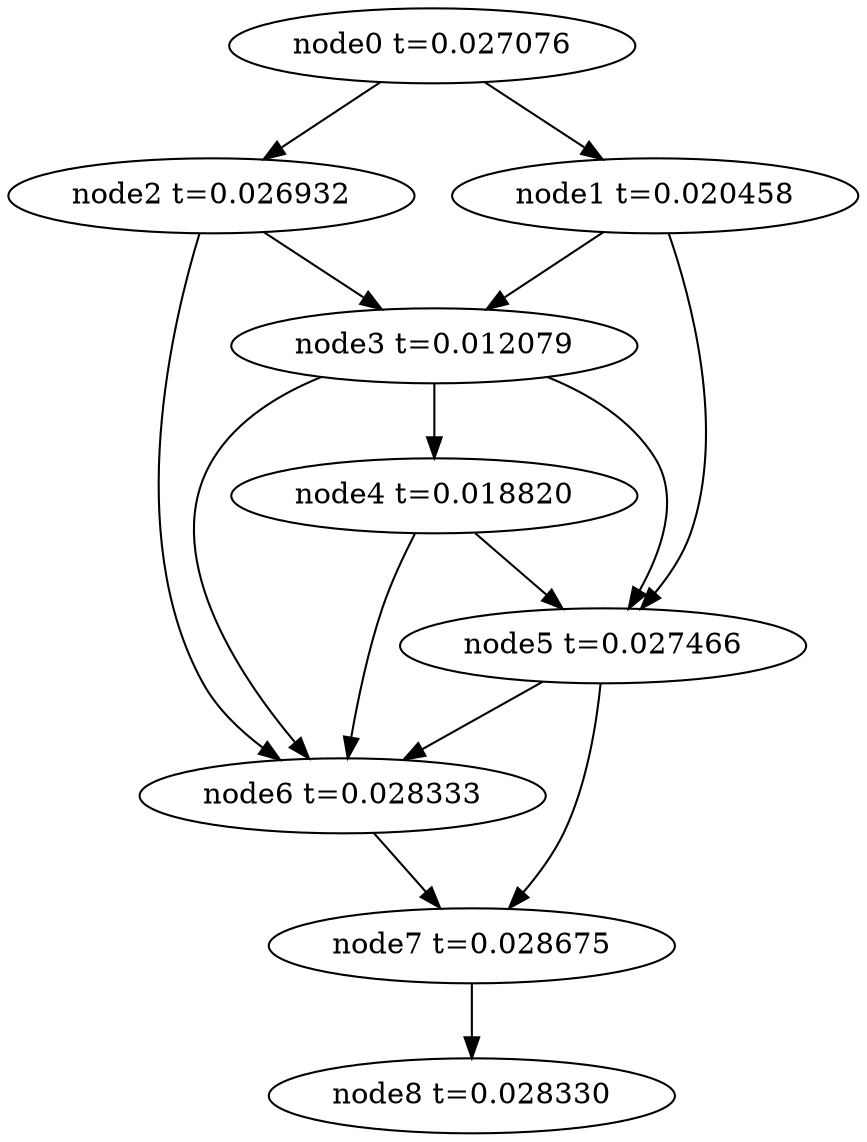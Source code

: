 digraph g{
	node8[label="node8 t=0.028330"]
	node7 -> node8
	node7[label="node7 t=0.028675"];
	node6 -> node7
	node6[label="node6 t=0.028333"];
	node5 -> node7
	node5 -> node6
	node5[label="node5 t=0.027466"];
	node4 -> node6
	node4 -> node5
	node4[label="node4 t=0.018820"];
	node3 -> node6
	node3 -> node5
	node3 -> node4
	node3[label="node3 t=0.012079"];
	node2 -> node6
	node2 -> node3
	node2[label="node2 t=0.026932"];
	node1 -> node5
	node1 -> node3
	node1[label="node1 t=0.020458"];
	node0 -> node2
	node0 -> node1
	node0[label="node0 t=0.027076"];
}
